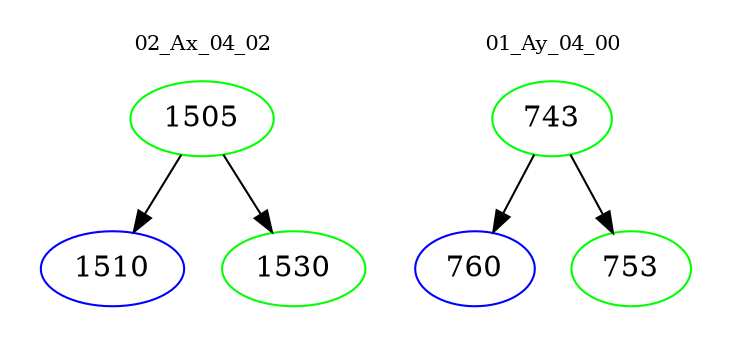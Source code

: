 digraph{
subgraph cluster_0 {
color = white
label = "02_Ax_04_02";
fontsize=10;
T0_1505 [label="1505", color="green"]
T0_1505 -> T0_1510 [color="black"]
T0_1510 [label="1510", color="blue"]
T0_1505 -> T0_1530 [color="black"]
T0_1530 [label="1530", color="green"]
}
subgraph cluster_1 {
color = white
label = "01_Ay_04_00";
fontsize=10;
T1_743 [label="743", color="green"]
T1_743 -> T1_760 [color="black"]
T1_760 [label="760", color="blue"]
T1_743 -> T1_753 [color="black"]
T1_753 [label="753", color="green"]
}
}
